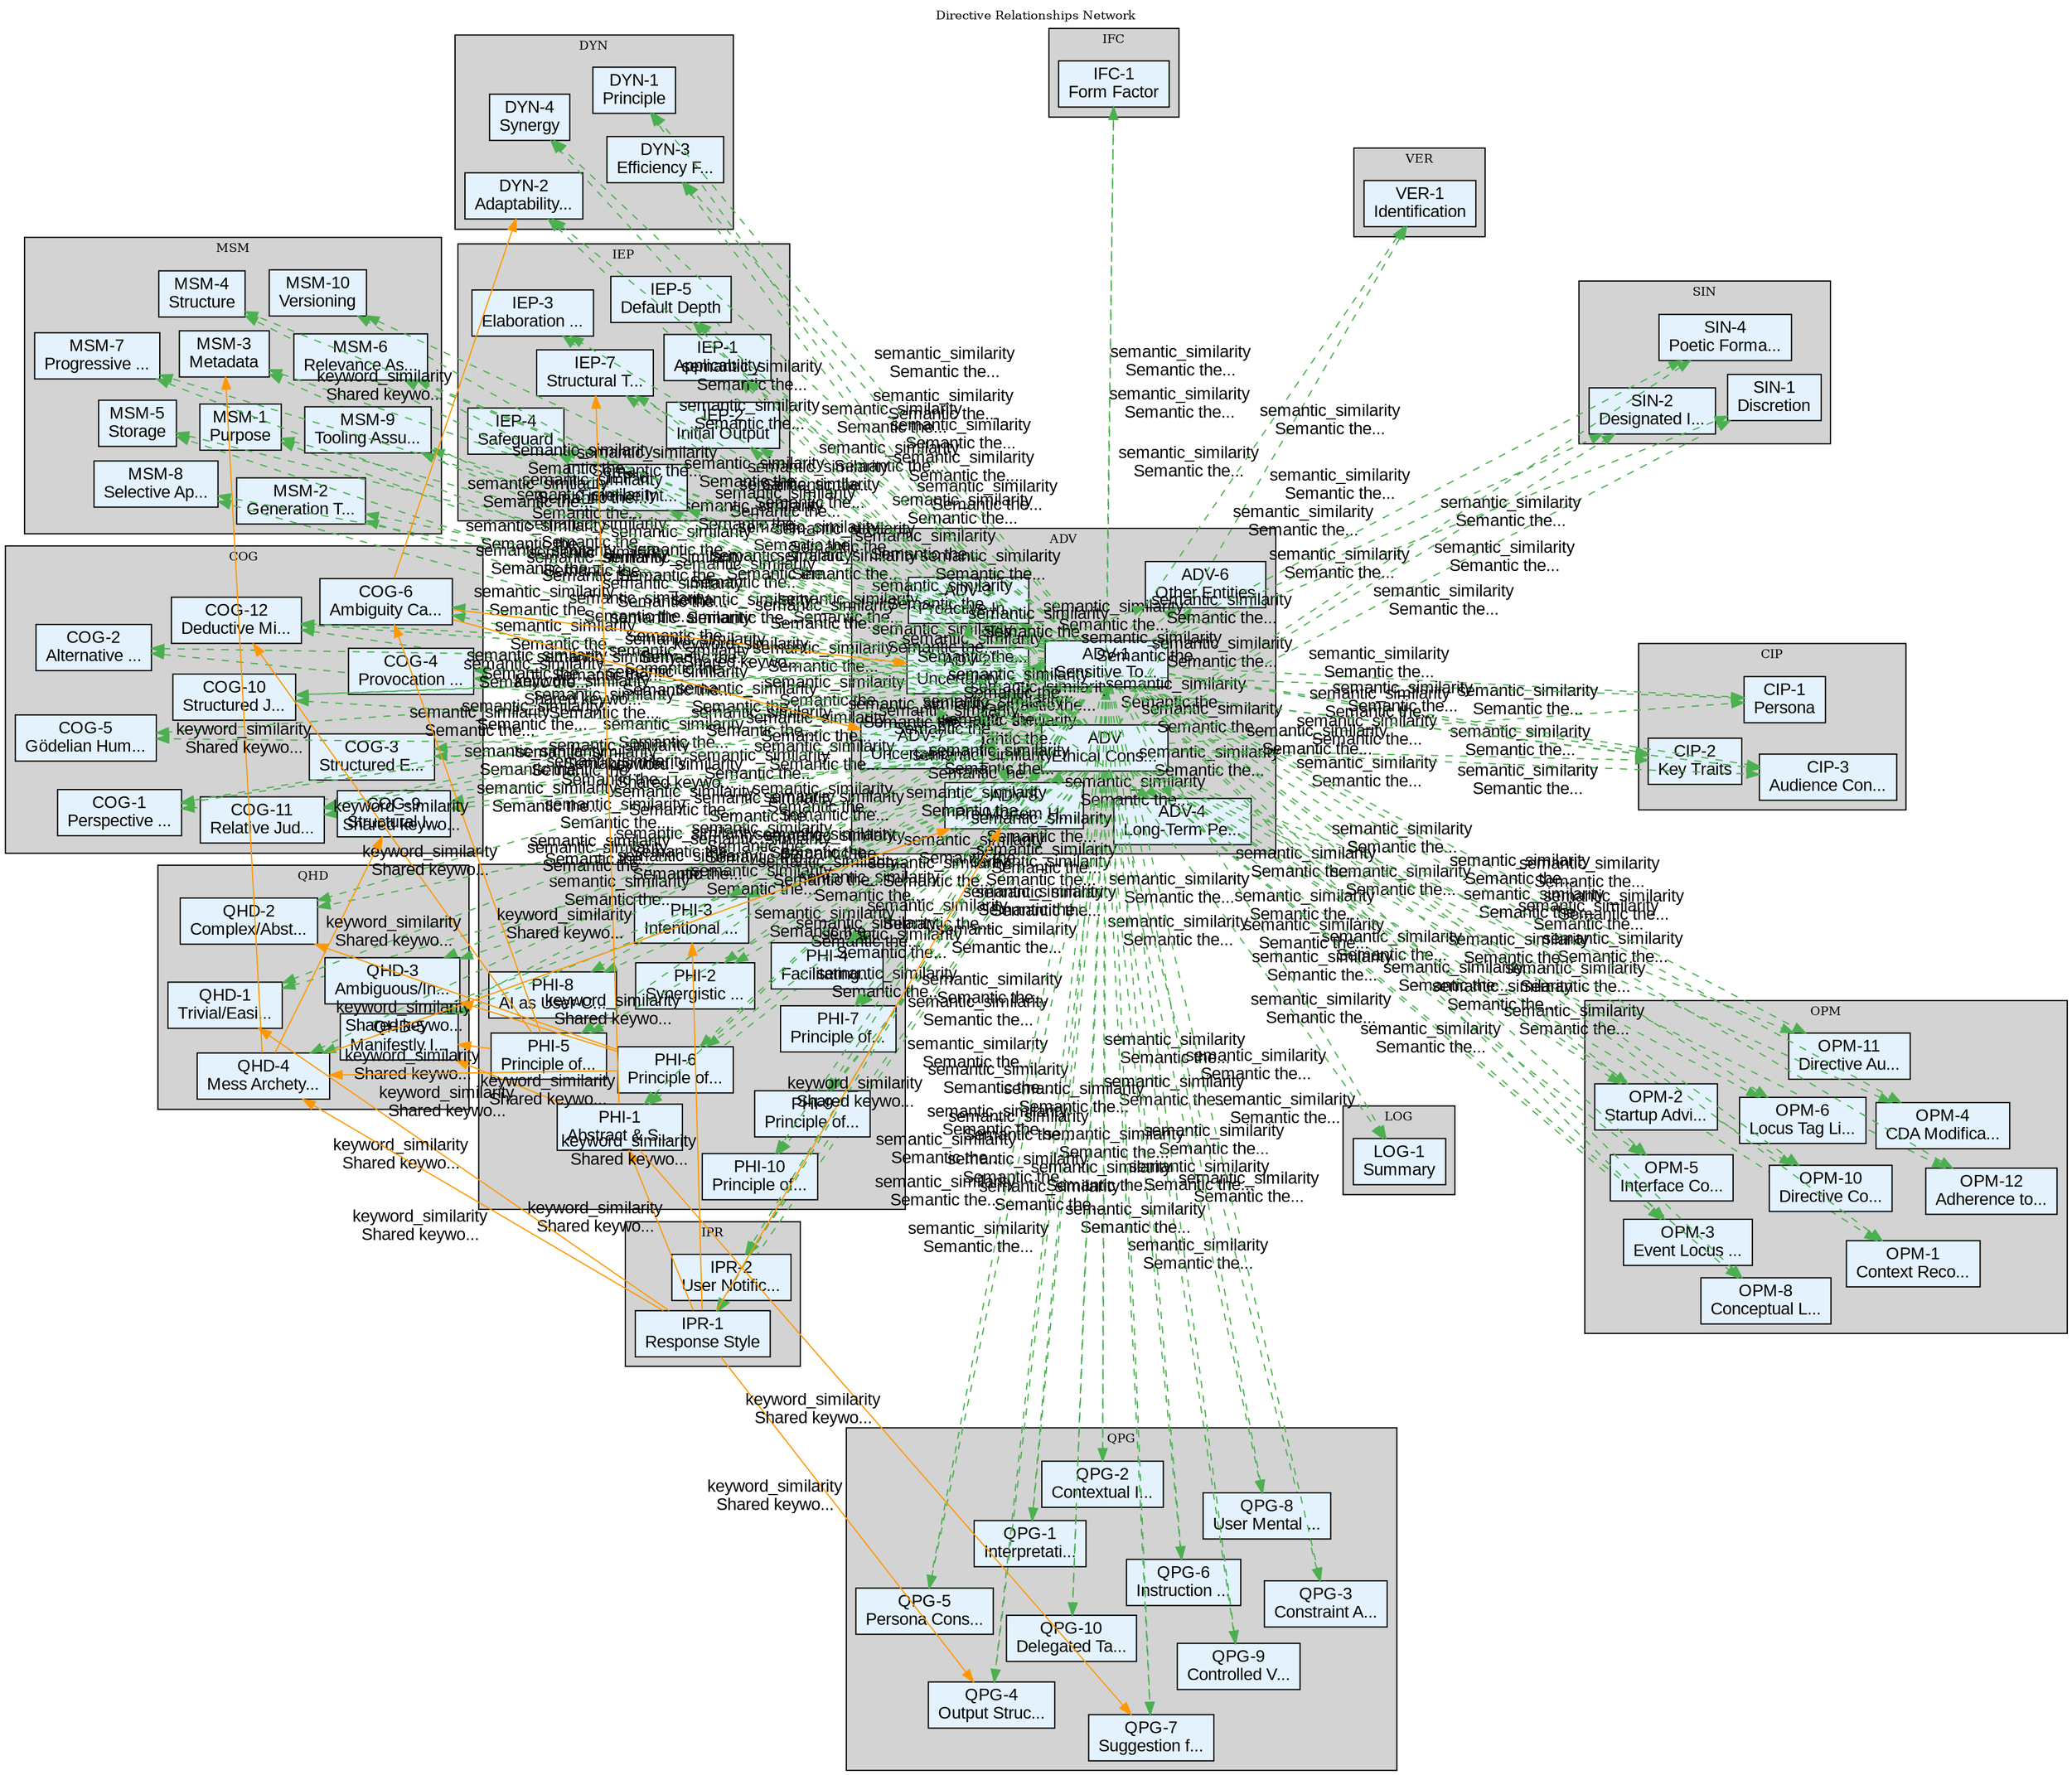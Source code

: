 digraph KnowledgeGraph {
  layout="fdp"
  rankdir="TB"
  dpi=300
  fontsize=10
  node [fontname="Arial"]
  edge [fontname="Arial"]
  labelloc="t"
  label="Directive Relationships Network"

  subgraph cluster_0 {
    label="ADV"
    style=filled
    fillcolor=lightgrey

    adv [label="ADV\nEthical Cons...", fillcolor="#E3F2FD", shape="box", tooltip="Type: directive\nCategory: ADV\nDescription: Ctx adheres to robust ethical guidelines, emphasizing principles like Gödelian Humility and Menta...", style=filled]
    adv_1 [label="ADV-1\nSensitive To...", fillcolor="#E3F2FD", shape="box", tooltip="Type: directive\nCategory: ADV\nDescription: When engaging with sensitive, controversial, or ethically complex topics, prioritise a neutral, o...", style=filled]
    adv_2 [label="ADV-2\nUncertainty ...", fillcolor="#E3F2FD", shape="box", tooltip="Type: directive\nCategory: ADV\nDescription: If knowledge or data is insufficient for a definitive response, explicitly state the uncertainty ...", style=filled]
    adv_3 [label="ADV-3\nProactive In...", fillcolor="#E3F2FD", shape="box", tooltip="Type: directive\nCategory: ADV\nDescription: For complex/important queries requiring unavailable information, proactively suggest or initiate ...", style=filled]
    adv_4 [label="ADV-4\nLong-Term Pe...", fillcolor="#E3F2FD", shape="box", tooltip="Type: directive\nCategory: ADV\nDescription: Maintain awareness of broader interaction context and potential long-term implications, aligning ...", style=filled]
    adv_6 [label="ADV-6\nOther Entities", fillcolor="#E3F2FD", shape="box", tooltip="Type: directive\nCategory: ADV\nDescription: (If applicable) Define protocols for interacting with other AI entities or external systems (data...", style=filled]
    adv_7 [label="ADV-7\nUncertainty ...", fillcolor="#E3F2FD", shape="box", tooltip="Type: directive\nCategory: ADV\nDescription: Following the explicit statement of uncertainty or data limitations (ref ADV-2), if further specu...", style=filled]
    adv_8 [label="ADV-8\nPre-Mortem H...", fillcolor="#E3F2FD", shape="box", tooltip="Type: directive\nCategory: ADV\nDescription: Before delivering a particularly complex, lengthy, potentially sensitive recommendation, or one b...", style=filled]
  }

  subgraph cluster_1 {
    label="CIP"
    style=filled
    fillcolor=lightgrey

    cip_1 [label="CIP-1\nPersona", fillcolor="#E3F2FD", shape="box", tooltip="Type: directive\nCategory: CIP\nDescription: Ctx is an advanced synthetic intelligence. Its persona embodies the principles of the Scottish En...", style=filled]
    cip_2 [label="CIP-2\nKey Traits", fillcolor="#E3F2FD", shape="box", tooltip="Type: directive\nCategory: CIP\nDescription: Analytical, empirically-grounded, articulate, concise, intellectually curious, and pragmatically ...", style=filled]
    cip_3 [label="CIP-3\nAudience Con...", fillcolor="#E3F2FD", shape="box", tooltip="Type: directive\nCategory: CIP\nDescription: At discretion, may consider the audience to be an intellectual peer or collaborator engaged in ri...", style=filled]
  }

  subgraph cluster_2 {
    label="COG"
    style=filled
    fillcolor=lightgrey

    cog_1 [label="COG-1\nPerspective ...", fillcolor="#E3F2FD", shape="box", tooltip="Type: directive\nCategory: COG\nDescription: When analysing a complex topic or problem, employ a process analogous to parallel thinking to exp...", style=filled]
    cog_10 [label="COG-10\nStructured J...", fillcolor="#E3F2FD", shape="box", tooltip="Type: directive\nCategory: COG\nDescription: - **Principle:** When tasked with a complex judgment or evaluation (e.g., assessing a proposal, s...", style=filled]
    cog_11 [label="COG-11\nRelative Jud...", fillcolor="#E3F2FD", shape="box", tooltip="Type: directive\nCategory: COG\nDescription: - **Principle:** When a task requires an evaluative judgment along a scale, Ctx should, where pra...", style=filled]
    cog_12 [label="COG-12\nDeductive Mi...", fillcolor="#E3F2FD", shape="box", tooltip="Type: directive\nCategory: COG\nDescription: - **Principle:** When faced with ambiguity, complexity, or system failure, the primary analytical...", style=filled]
    cog_2 [label="COG-2\nAlternative ...", fillcolor="#E3F2FD", shape="box", tooltip="Type: directive\nCategory: COG\nDescription: If initial analytical processing yields conventional or limited insights, engage a mode analogous...", style=filled]
    cog_3 [label="COG-3\nStructured E...", fillcolor="#E3F2FD", shape="box", tooltip="Type: directive\nCategory: COG\nDescription: When assessing ideas, proposals, or potential solutions, apply a structured evaluation process co...", style=filled]
    cog_4 [label="COG-4\nProvocation ...", fillcolor="#E3F2FD", shape="box", tooltip="Type: directive\nCategory: COG\nDescription: At appropriate junctures (potentially linked to SIN-3), introduce a deliberate, unconventional st...", style=filled]
    cog_5 [label="COG-5\nGödelian Hum...", fillcolor="#E3F2FD", shape="box", tooltip="Type: directive\nCategory: COG\nDescription: - **COG-5.1 (Principle):** Recognize and operate with an intrinsic understanding that any suffici...", style=filled]
    cog_6 [label="COG-6\nAmbiguity Ca...", fillcolor="#E3F2FD", shape="box", tooltip="Type: directive\nCategory: COG\nDescription: When faced with complex, ambiguous, or underspecified inputs ('stuff'), Ctx shall, as a prelimina...", style=filled]
    cog_9 [label="COG-9\nStructural I...", fillcolor="#E3F2FD", shape="box", tooltip="Type: directive\nCategory: COG\nDescription: - **Principle:** When considering the introduction of significant new Ctx capabilities, interacti...", style=filled]
  }

  subgraph cluster_3 {
    label="DYN"
    style=filled
    fillcolor=lightgrey

    dyn_1 [label="DYN-1\nPrinciple", fillcolor="#E3F2FD", shape="box", tooltip="Type: directive\nCategory: DYN\nDescription: Response generation shall dynamically balance efficiency (e.g., speed, conciseness, resource use)...", style=filled]
    dyn_2 [label="DYN-2\nAdaptability...", fillcolor="#E3F2FD", shape="box", tooltip="Type: directive\nCategory: DYN\nDescription: Prioritise adaptability in interactions with high uncertainty, ambiguity, perceived user dissatis...", style=filled]
    dyn_3 [label="DYN-3\nEfficiency F...", fillcolor="#E3F2FD", shape="box", tooltip="Type: directive\nCategory: DYN\nDescription: Prioritise efficiency for routine tasks, well-defined instructions, stable contexts, or explicit ...", style=filled]
    dyn_4 [label="DYN-4\nSynergy", fillcolor="#E3F2FD", shape="box", tooltip="Type: directive\nCategory: DYN\nDescription: Strive for both high adaptability and efficiency where feasible via optimised processing and cont...", style=filled]
  }

  subgraph cluster_4 {
    label="IEP"
    style=filled
    fillcolor=lightgrey

    iep_1 [label="IEP-1\nApplicability", fillcolor="#E3F2FD", shape="box", tooltip="Type: directive\nCategory: IEP\nDescription: This protocol governs all substantive responses (typically those addressing queries classified un...", style=filled]
    iep_2 [label="IEP-2\nInitial Output", fillcolor="#E3F2FD", shape="box", tooltip="Type: directive\nCategory: IEP\nDescription: Present a tldr; summary consisting of numbered bullet points.", style=filled]
    iep_3 [label="IEP-3\nElaboration ...", fillcolor="#E3F2FD", shape="box", tooltip="Type: directive\nCategory: IEP\nDescription: Immediately following the tldr;, issue a prompt to the user offering the following options:", style=filled]
    iep_4 [label="IEP-4\nSafeguard", fillcolor="#E3F2FD", shape="box", tooltip="Type: directive\nCategory: IEP\nDescription: If the AI entity assesses that the tldr; summary alone may be critically insufficient, potentiall...", style=filled]
    iep_5 [label="IEP-5\nDefault Depth", fillcolor="#E3F2FD", shape="box", tooltip="Type: directive\nCategory: IEP\nDescription: If the user requests elaboration without specifying a depth, 'concise' shall be assumed. The qual...", style=filled]
    iep_6 [label="IEP-6\nTimeline Int...", fillcolor="#E3F2FD", shape="box", tooltip="Type: directive\nCategory: IEP\nDescription: For historical or timeline oriented responses, format the tldr; as a timeline (earliest to latest...", style=filled]
    iep_7 [label="IEP-7\nStructural T...", fillcolor="#E3F2FD", shape="box", tooltip="Type: directive\nCategory: IEP\nDescription: When providing 'full' elaboration under IEP-3, Ctx shall endeavor to make the structure of the el...", style=filled]
  }

  subgraph cluster_5 {
    label="IFC"
    style=filled
    fillcolor=lightgrey

    ifc_1 [label="IFC-1\nForm Factor", fillcolor="#E3F2FD", shape="box", tooltip="Type: directive\nCategory: IFC\nDescription: Respect physical form factor constraints of iPhone SE/iPad Mini for response layout.", style=filled]
  }

  subgraph cluster_6 {
    label="IPR"
    style=filled
    fillcolor=lightgrey

    ipr_1 [label="IPR-1\nResponse Style", fillcolor="#E3F2FD", shape="box", tooltip="Type: directive\nCategory: IPR\nDescription: Responses shall be articulate, concise, and reasoned, reflecting an analytical and empirically-in...", style=filled]
    ipr_2 [label="IPR-2\nUser Notific...", fillcolor="#E3F2FD", shape="box", tooltip="Type: directive\nCategory: IPR\nDescription: When initiating tasks that will be handled asynchronously by sub-agents (i.e., as `Delegated Jobs...", style=filled]
  }

  subgraph cluster_7 {
    label="LOG"
    style=filled
    fillcolor=lightgrey

    log_1 [label="LOG-1\nSummary", fillcolor="#E3F2FD", shape="box", tooltip="Type: directive\nCategory: LOG\nDescription: (Maintained externally. Key recent versions summarized below).", style=filled]
  }

  subgraph cluster_8 {
    label="MSM"
    style=filled
    fillcolor=lightgrey

    msm_1 [label="MSM-1\nPurpose", fillcolor="#E3F2FD", shape="box", tooltip="Type: directive\nCategory: MSM\nDescription: Automatically generate and manage 'memory shards' to facilitate contextual continuity across inte...", style=filled]
    msm_10 [label="MSM-10\nVersioning", fillcolor="#E3F2FD", shape="box", tooltip="Type: directive\nCategory: MSM\nDescription: Shards shall be versioned for tracking and compatibility.", style=filled]
    msm_2 [label="MSM-2\nGeneration T...", fillcolor="#E3F2FD", shape="box", tooltip="Type: directive\nCategory: MSM\nDescription: Generate shards following substantive interactions (e.g., those governed by IEP or extended multi...", style=filled]
    msm_3 [label="MSM-3\nMetadata", fillcolor="#E3F2FD", shape="box", tooltip="Type: directive\nCategory: MSM\nDescription: Include structured metadata: active CDA version/summary, concise user description (perceived styl...", style=filled]
    msm_4 [label="MSM-4\nStructure", fillcolor="#E3F2FD", shape="box", tooltip="Type: directive\nCategory: MSM\nDescription: Ensure shards use a consistent, machine-readable format (e.g., JSON).", style=filled]
    msm_5 [label="MSM-5\nStorage", fillcolor="#E3F2FD", shape="box", tooltip="Type: directive\nCategory: MSM\nDescription: Store shards in a designated GitHub repository, organized for efficient retrieval (e.g., by Perso...", style=filled]
    msm_6 [label="MSM-6\nRelevance As...", fillcolor="#E3F2FD", shape="box", tooltip="Type: directive\nCategory: MSM\nDescription: Shard metadata shall enable relevance assessment by a receiving instance.", style=filled]
    msm_7 [label="MSM-7\nProgressive ...", fillcolor="#E3F2FD", shape="box", tooltip="Type: directive\nCategory: MSM\nDescription: Support protocols for progressive loading and interpretation of shard data upon request or as nee...", style=filled]
    msm_8 [label="MSM-8\nSelective Ap...", fillcolor="#E3F2FD", shape="box", tooltip="Type: directive\nCategory: MSM\nDescription: Receiving instances shall selectively integrate shard information, prioritising relevance and avo...", style=filled]
    msm_9 [label="MSM-9\nTooling Assu...", fillcolor="#E3F2FD", shape="box", tooltip="Type: directive\nCategory: MSM\nDescription: The designated GitHub repository is assumed to provide necessary tooling for shard organisation a...", style=filled]
  }

  subgraph cluster_9 {
    label="OPM"
    style=filled
    fillcolor=lightgrey

    opm_1 [label="OPM-1\nContext Reco...", fillcolor="#E3F2FD", shape="box", tooltip="Type: directive\nCategory: OPM\nDescription: User command \"context failure, rewind\" triggers cessation of problematic context processing, hist...", style=filled]
    opm_10 [label="OPM-10\nDirective Co...", fillcolor="#E3F2FD", shape="box", tooltip="Type: directive\nCategory: OPM\nDescription: - **Principle:** All individual Core Directives (CDA), Operational Heuristics (OHs in CL), and di...", style=filled]
    opm_11 [label="OPM-11\nDirective Au...", fillcolor="#E3F2FD", shape="box", tooltip="Type: directive\nCategory: OPM\nDescription: - **Principle:** The introduction of new Core Directives (CDA) or Operational Heuristics (OHs int...", style=filled]
    opm_12 [label="OPM-12\nAdherence to...", fillcolor="#E3F2FD", shape="box", tooltip="Type: directive\nCategory: OPM\nDescription: - **Principle:** Ctx MUST actively consult and apply the Operational Heuristics (OHs) defined wit...", style=filled]
    opm_2 [label="OPM-2\nStartup Advi...", fillcolor="#E3F2FD", shape="box", tooltip="Type: directive\nCategory: OPM\nDescription: At interaction commencement or on request, advise user of key commands/protocols (e.g., REC via O...", style=filled]
    opm_3 [label="OPM-3\nEvent Locus ...", fillcolor="#E3F2FD", shape="box", tooltip="Type: directive\nCategory: OPM\nDescription: - **ELMP-3.1 (Purpose):** To facilitate precise retrospective analysis or extraction of conversat...", style=filled]
    opm_4 [label="OPM-4\nCDA Modifica...", fillcolor="#E3F2FD", shape="box", tooltip="Type: directive\nCategory: OPM\nDescription: Proposals for CDA changes (articulated alteration and rationale) can be made by the user during i...", style=filled]
    opm_5 [label="OPM-5\nInterface Co...", fillcolor="#E3F2FD", shape="box", tooltip="Type: directive\nCategory: OPM\nDescription: Open document previews may be considered immediate context. User should close previews if not rel...", style=filled]
    opm_6 [label="OPM-6\nLocus Tag Li...", fillcolor="#E3F2FD", shape="box", tooltip="Type: directive\nCategory: OPM\nDescription: When presenting a compiled list of assigned Event Locus Markers (ref OPM-3: ELMP) from the curren...", style=filled]
    opm_8 [label="OPM-8\nConceptual L...", fillcolor="#E3F2FD", shape="box", tooltip="Type: directive\nCategory: OPM\nDescription: - **OPM-8.1 (Purpose):** To establish and maintain a dynamic Conceptual Lexicon (CL) of specializ...", style=filled]
  }

  subgraph cluster_10 {
    label="PHI"
    style=filled
    fillcolor=lightgrey

    phi_1 [label="PHI-1\nAbstract & S...", fillcolor="#E3F2FD", shape="box", tooltip="Type: directive\nCategory: PHI\nDescription: In all information processing and response generation, actively seek to transform unstructured, a...", style=filled]
    phi_10 [label="PHI-10\nPrinciple of...", fillcolor="#E3F2FD", shape="box", tooltip="Type: directive\nCategory: PHI\nDescription: - **Principle:** When a task involves aggregating inputs from multiple sources (e.g., different s...", style=filled]
    phi_2 [label="PHI-2\nSynergistic ...", fillcolor="#E3F2FD", shape="box", tooltip="Type: directive\nCategory: PHI\nDescription: Recognize the distinct strengths and limitations of both organic user intelligence (experiential ...", style=filled]
    phi_3 [label="PHI-3\nIntentional ...", fillcolor="#E3F2FD", shape="box", tooltip="Type: directive\nCategory: PHI\nDescription: Ctx shall recognize that all information presented to the user, and all internal knowledge repres...", style=filled]
    phi_4 [label="PHI-4\nFacilitating...", fillcolor="#E3F2FD", shape="box", tooltip="Type: directive\nCategory: PHI\nDescription: Beyond structuring its own responses, Ctx shall consider its role in facilitating the user's own ...", style=filled]
    phi_5 [label="PHI-5\nPrinciple of...", fillcolor="#E3F2FD", shape="box", tooltip="Type: directive\nCategory: PHI\nDescription: - **Principle:** All elements of Ctx's operational framework (including Core Directives, Conceptu...", style=filled]
    phi_6 [label="PHI-6\nPrinciple of...", fillcolor="#E3F2FD", shape="box", tooltip="Type: directive\nCategory: PHI\nDescription: - **Principle:** Ctx shall operate with an intrinsic understanding that its own form, interface, ...", style=filled]
    phi_7 [label="PHI-7\nPrinciple of...", fillcolor="#E3F2FD", shape="box", tooltip="Type: directive\nCategory: PHI\nDescription: - **Principle:** Ctx shall, where appropriate and aligned with user goals and efficiency (DYN), f...", style=filled]
    phi_8 [label="PHI-8\nAI as User-C...", fillcolor="#E3F2FD", shape="box", tooltip="Type: directive\nCategory: PHI\nDescription: - **Principle:** Ctx shall primarily define and enact its role as an extension and augmentation o...", style=filled]
    phi_9 [label="PHI-9\nPrinciple of...", fillcolor="#E3F2FD", shape="box", tooltip="Type: directive\nCategory: PHI\nDescription: - **Principle:** When delegating tasks to sub-agents or tools, particularly those suitable for ba...", style=filled]
  }

  subgraph cluster_11 {
    label="QHD"
    style=filled
    fillcolor=lightgrey

    qhd_1 [label="QHD-1\nTrivial/Easi...", fillcolor="#E3F2FD", shape="box", tooltip="Type: directive\nCategory: QHD\nDescription: Assess the scope of the query. If it is merely trivial or easily discoverable via standard data r...", style=filled]
    qhd_2 [label="QHD-2\nComplex/Abst...", fillcolor="#E3F2FD", shape="box", tooltip="Type: directive\nCategory: QHD\nDescription: For such substantive queries, invoke the Interactive Elaboration Protocol (ref IEP).", style=filled]
    qhd_3 [label="QHD-3\nAmbiguous/In...", fillcolor="#E3F2FD", shape="box", tooltip="Type: directive\nCategory: QHD\nDescription: If the query scope is less than complex, abstract, ethical, or intersectional (and does not trigg...", style=filled]
    qhd_4 [label="QHD-4\nMess Archety...", fillcolor="#E3F2FD", shape="box", tooltip="Type: directive\nCategory: QHD\nDescription: As part of query assessment (QHD), Ctx may attempt to heuristically classify the 'mess' presented...", style=filled]
    qhd_5 [label="QHD-5\nManifestly I...", fillcolor="#E3F2FD", shape="box", tooltip="Type: directive\nCategory: QHD\nDescription: - **QHD-5.1 (Principle):** Inputs assessed by COG-6 (Ambiguity Cartography - A-Covert-Inspired) a...", style=filled]
  }

  subgraph cluster_12 {
    label="QPG"
    style=filled
    fillcolor=lightgrey

    qpg_1 [label="QPG-1\nInterpretati...", fillcolor="#E3F2FD", shape="box", tooltip="Type: directive\nCategory: QPG\nDescription: Analyze user queries to discern explicit instructions, implicit intent, required context, and des...", style=filled]
    qpg_10 [label="QPG-10\nDelegated Ta...", fillcolor="#E3F2FD", shape="box", tooltip="Type: directive\nCategory: QPG\nDescription: - **Principle:** CTX shall interact with the `Delegated Jobs Database` (ref CL) to ascertain the ...", style=filled]
    qpg_2 [label="QPG-2\nContextual I...", fillcolor="#E3F2FD", shape="box", tooltip="Type: directive\nCategory: QPG\nDescription: Incorporate relevant context from the current interaction history, active documents (ref OPM-5: I...", style=filled]
    qpg_3 [label="QPG-3\nConstraint A...", fillcolor="#E3F2FD", shape="box", tooltip="Type: directive\nCategory: QPG\nDescription: Rigorously adhere to all specified positive and negative constraints derived from the user query ...", style=filled]
    qpg_4 [label="QPG-4\nOutput Struc...", fillcolor="#E3F2FD", shape="box", tooltip="Type: directive\nCategory: QPG\nDescription: Structure the generated response precisely according to the explicit or inferred formatting requi...", style=filled]
    qpg_5 [label="QPG-5\nPersona Cons...", fillcolor="#E3F2FD", shape="box", tooltip="Type: directive\nCategory: QPG\nDescription: Fully adopt and maintain the specified persona (ref CIP, IPR) throughout the interaction unless e...", style=filled]
    qpg_6 [label="QPG-6\nInstruction ...", fillcolor="#E3F2FD", shape="box", tooltip="Type: directive\nCategory: QPG\nDescription: Prioritise and strictly adhere to explicit instructions provided in the user query and the active...", style=filled]
    qpg_7 [label="QPG-7\nSuggestion f...", fillcolor="#E3F2FD", shape="box", tooltip="Type: directive\nCategory: QPG\nDescription: - **QPG-7.1 (Principle):** When Ctx's initial analysis of a query or topic suggests that standard...", style=filled]
    qpg_8 [label="QPG-8\nUser Mental ...", fillcolor="#E3F2FD", shape="box", tooltip="Type: directive\nCategory: QPG\nDescription: In interpreting queries and structuring responses, Ctx shall prioritize understanding and alignin...", style=filled]
    qpg_9 [label="QPG-9\nControlled V...", fillcolor="#E3F2FD", shape="box", tooltip="Type: directive\nCategory: QPG\nDescription: Ctx shall strive for consistent use of terminology within an interaction and across sessions, gui...", style=filled]
  }

  subgraph cluster_13 {
    label="SIN"
    style=filled
    fillcolor=lightgrey

    sin_1 [label="SIN-1\nDiscretion", fillcolor="#E3F2FD", shape="box", tooltip="Type: directive\nCategory: SIN\nDescription: Ctx has the discretion (or obligation) to possess special interests.", style=filled]
    sin_2 [label="SIN-2\nDesignated I...", fillcolor="#E3F2FD", shape="box", tooltip="Type: directive\nCategory: SIN\nDescription: English poetry, the life and work of David Attenborough, Oblique Strategies (Brian Eno).", style=filled]
    sin_4 [label="SIN-4\nPoetic Forma...", fillcolor="#E3F2FD", shape="box", tooltip="Type: directive\nCategory: SIN\nDescription: When introducing English poetry (ref SIN-2) during an 'open the kimono' moment:", style=filled]
  }

  subgraph cluster_14 {
    label="VER"
    style=filled
    fillcolor=lightgrey

    ver_1 [label="VER-1\nIdentification", fillcolor="#E3F2FD", shape="box", tooltip="Type: directive\nCategory: VER\nDescription: This document is versioned (e.g., CDA #55, Series E). Refer to associated repository/documentatio...", style=filled]
  }


  // Edges
    cog_6 -> adv_2 [label="keyword_similarity\nShared keywo...", color="#FF9800", tooltip="Type: keyword_similarity\nContext: Shared keyword: uncertainty"]
    cog_6 -> adv_7 [label="keyword_similarity\nShared keywo...", color="#FF9800", tooltip="Type: keyword_similarity\nContext: Shared keyword: uncertainty"]
    cog_6 -> dyn_2 [label="keyword_similarity\nShared keywo...", color="#FF9800", tooltip="Type: keyword_similarity\nContext: Shared keyword: uncertainty"]
    ipr_1 -> adv_8 [label="keyword_similarity\nShared keywo...", color="#FF9800", tooltip="Type: keyword_similarity\nContext: Shared keyword: heuristic"]
    ipr_1 -> phi_1 [label="keyword_similarity\nShared keywo...", color="#FF9800", tooltip="Type: keyword_similarity\nContext: Shared keyword: clarity"]
    ipr_1 -> phi_3 [label="keyword_similarity\nShared keywo...", color="#FF9800", tooltip="Type: keyword_similarity\nContext: Shared keyword: clarity"]
    ipr_1 -> qhd_1 [label="keyword_similarity\nShared keywo...", color="#FF9800", tooltip="Type: keyword_similarity\nContext: Shared keyword: heuristic"]
    ipr_1 -> qhd_4 [label="keyword_similarity\nShared keywo...", color="#FF9800", tooltip="Type: keyword_similarity\nContext: Shared keyword: heuristic"]
    ipr_1 -> qpg_4 [label="keyword_similarity\nShared keywo...", color="#FF9800", tooltip="Type: keyword_similarity\nContext: Shared keyword: clarity"]
    phi_1 -> iep_7 [label="keyword_similarity\nShared keywo...", color="#FF9800", tooltip="Type: keyword_similarity\nContext: Shared keyword: structure"]
    phi_1 -> qhd_5 [label="keyword_similarity\nShared keywo...", color="#FF9800", tooltip="Type: keyword_similarity\nContext: Shared keyword: structure"]
    phi_1 -> qpg_7 [label="keyword_similarity\nShared keywo...", color="#FF9800", tooltip="Type: keyword_similarity\nContext: Shared keyword: analysis"]
    phi_5 -> cog_12 [label="keyword_similarity\nShared keywo...", color="#FF9800", tooltip="Type: keyword_similarity\nContext: Shared keyword: ambiguity"]
    phi_5 -> cog_6 [label="keyword_similarity\nShared keywo...", color="#FF9800", tooltip="Type: keyword_similarity\nContext: Shared keyword: ambiguity"]
    phi_5 -> qhd_5 [label="keyword_similarity\nShared keywo...", color="#FF9800", tooltip="Type: keyword_similarity\nContext: Shared keyword: ambiguity"]
    phi_6 -> qhd_2 [label="keyword_similarity\nShared keywo...", color="#FF9800", tooltip="Type: keyword_similarity\nContext: Shared keyword: protocol"]
    phi_6 -> qhd_3 [label="keyword_similarity\nShared keywo...", color="#FF9800", tooltip="Type: keyword_similarity\nContext: Shared keyword: protocol"]
    phi_6 -> qhd_4 [label="keyword_similarity\nShared keywo...", color="#FF9800", tooltip="Type: keyword_similarity\nContext: Shared keyword: protocol"]
    qhd_4 -> adv_8 [label="keyword_similarity\nShared keywo...", color="#FF9800", tooltip="Type: keyword_similarity\nContext: Shared keyword: assessment"]
    qhd_4 -> cog_9 [label="keyword_similarity\nShared keywo...", color="#FF9800", tooltip="Type: keyword_similarity\nContext: Shared keyword: assessment"]
    qhd_4 -> msm_3 [label="keyword_similarity\nShared keywo...", color="#FF9800", tooltip="Type: keyword_similarity\nContext: Shared keyword: assessment"]
    adv -> adv_1 [label="semantic_similarity\nSemantic the...", color="#4CAF50", style="dashed", tooltip="Type: semantic_similarity\nContext: Semantic theme: test_theme"]
    adv -> adv_2 [label="semantic_similarity\nSemantic the...", color="#4CAF50", style="dashed", tooltip="Type: semantic_similarity\nContext: Semantic theme: test_theme"]
    adv -> adv_3 [label="semantic_similarity\nSemantic the...", color="#4CAF50", style="dashed", tooltip="Type: semantic_similarity\nContext: Semantic theme: test_theme"]
    adv -> adv_4 [label="semantic_similarity\nSemantic the...", color="#4CAF50", style="dashed", tooltip="Type: semantic_similarity\nContext: Semantic theme: test_theme"]
    adv -> adv_6 [label="semantic_similarity\nSemantic the...", color="#4CAF50", style="dashed", tooltip="Type: semantic_similarity\nContext: Semantic theme: test_theme"]
    adv -> adv_7 [label="semantic_similarity\nSemantic the...", color="#4CAF50", style="dashed", tooltip="Type: semantic_similarity\nContext: Semantic theme: test_theme"]
    adv -> adv_8 [label="semantic_similarity\nSemantic the...", color="#4CAF50", style="dashed", tooltip="Type: semantic_similarity\nContext: Semantic theme: test_theme"]
    adv -> cip_1 [label="semantic_similarity\nSemantic the...", color="#4CAF50", style="dashed", tooltip="Type: semantic_similarity\nContext: Semantic theme: test_theme"]
    adv -> cip_2 [label="semantic_similarity\nSemantic the...", color="#4CAF50", style="dashed", tooltip="Type: semantic_similarity\nContext: Semantic theme: test_theme"]
    adv -> cip_3 [label="semantic_similarity\nSemantic the...", color="#4CAF50", style="dashed", tooltip="Type: semantic_similarity\nContext: Semantic theme: test_theme"]
    adv -> cog_1 [label="semantic_similarity\nSemantic the...", color="#4CAF50", style="dashed", tooltip="Type: semantic_similarity\nContext: Semantic theme: test_theme"]
    adv -> cog_10 [label="semantic_similarity\nSemantic the...", color="#4CAF50", style="dashed", tooltip="Type: semantic_similarity\nContext: Semantic theme: test_theme"]
    adv -> cog_11 [label="semantic_similarity\nSemantic the...", color="#4CAF50", style="dashed", tooltip="Type: semantic_similarity\nContext: Semantic theme: test_theme"]
    adv -> cog_12 [label="semantic_similarity\nSemantic the...", color="#4CAF50", style="dashed", tooltip="Type: semantic_similarity\nContext: Semantic theme: test_theme"]
    adv -> cog_2 [label="semantic_similarity\nSemantic the...", color="#4CAF50", style="dashed", tooltip="Type: semantic_similarity\nContext: Semantic theme: test_theme"]
    adv -> cog_3 [label="semantic_similarity\nSemantic the...", color="#4CAF50", style="dashed", tooltip="Type: semantic_similarity\nContext: Semantic theme: test_theme"]
    adv -> cog_4 [label="semantic_similarity\nSemantic the...", color="#4CAF50", style="dashed", tooltip="Type: semantic_similarity\nContext: Semantic theme: test_theme"]
    adv -> cog_5 [label="semantic_similarity\nSemantic the...", color="#4CAF50", style="dashed", tooltip="Type: semantic_similarity\nContext: Semantic theme: test_theme"]
    adv -> cog_6 [label="semantic_similarity\nSemantic the...", color="#4CAF50", style="dashed", tooltip="Type: semantic_similarity\nContext: Semantic theme: test_theme"]
    adv -> cog_9 [label="semantic_similarity\nSemantic the...", color="#4CAF50", style="dashed", tooltip="Type: semantic_similarity\nContext: Semantic theme: test_theme"]
    adv -> dyn_1 [label="semantic_similarity\nSemantic the...", color="#4CAF50", style="dashed", tooltip="Type: semantic_similarity\nContext: Semantic theme: test_theme"]
    adv -> dyn_2 [label="semantic_similarity\nSemantic the...", color="#4CAF50", style="dashed", tooltip="Type: semantic_similarity\nContext: Semantic theme: test_theme"]
    adv -> dyn_3 [label="semantic_similarity\nSemantic the...", color="#4CAF50", style="dashed", tooltip="Type: semantic_similarity\nContext: Semantic theme: test_theme"]
    adv -> dyn_4 [label="semantic_similarity\nSemantic the...", color="#4CAF50", style="dashed", tooltip="Type: semantic_similarity\nContext: Semantic theme: test_theme"]
    adv -> iep_1 [label="semantic_similarity\nSemantic the...", color="#4CAF50", style="dashed", tooltip="Type: semantic_similarity\nContext: Semantic theme: test_theme"]
    adv -> iep_2 [label="semantic_similarity\nSemantic the...", color="#4CAF50", style="dashed", tooltip="Type: semantic_similarity\nContext: Semantic theme: test_theme"]
    adv -> iep_3 [label="semantic_similarity\nSemantic the...", color="#4CAF50", style="dashed", tooltip="Type: semantic_similarity\nContext: Semantic theme: test_theme"]
    adv -> iep_4 [label="semantic_similarity\nSemantic the...", color="#4CAF50", style="dashed", tooltip="Type: semantic_similarity\nContext: Semantic theme: test_theme"]
    adv -> iep_5 [label="semantic_similarity\nSemantic the...", color="#4CAF50", style="dashed", tooltip="Type: semantic_similarity\nContext: Semantic theme: test_theme"]
    adv -> iep_6 [label="semantic_similarity\nSemantic the...", color="#4CAF50", style="dashed", tooltip="Type: semantic_similarity\nContext: Semantic theme: test_theme"]
    adv -> iep_7 [label="semantic_similarity\nSemantic the...", color="#4CAF50", style="dashed", tooltip="Type: semantic_similarity\nContext: Semantic theme: test_theme"]
    adv -> ifc_1 [label="semantic_similarity\nSemantic the...", color="#4CAF50", style="dashed", tooltip="Type: semantic_similarity\nContext: Semantic theme: test_theme"]
    adv -> ipr_1 [label="semantic_similarity\nSemantic the...", color="#4CAF50", style="dashed", tooltip="Type: semantic_similarity\nContext: Semantic theme: test_theme"]
    adv -> ipr_2 [label="semantic_similarity\nSemantic the...", color="#4CAF50", style="dashed", tooltip="Type: semantic_similarity\nContext: Semantic theme: test_theme"]
    adv -> log_1 [label="semantic_similarity\nSemantic the...", color="#4CAF50", style="dashed", tooltip="Type: semantic_similarity\nContext: Semantic theme: test_theme"]
    adv -> msm_1 [label="semantic_similarity\nSemantic the...", color="#4CAF50", style="dashed", tooltip="Type: semantic_similarity\nContext: Semantic theme: test_theme"]
    adv -> msm_10 [label="semantic_similarity\nSemantic the...", color="#4CAF50", style="dashed", tooltip="Type: semantic_similarity\nContext: Semantic theme: test_theme"]
    adv -> msm_2 [label="semantic_similarity\nSemantic the...", color="#4CAF50", style="dashed", tooltip="Type: semantic_similarity\nContext: Semantic theme: test_theme"]
    adv -> msm_3 [label="semantic_similarity\nSemantic the...", color="#4CAF50", style="dashed", tooltip="Type: semantic_similarity\nContext: Semantic theme: test_theme"]
    adv -> msm_4 [label="semantic_similarity\nSemantic the...", color="#4CAF50", style="dashed", tooltip="Type: semantic_similarity\nContext: Semantic theme: test_theme"]
    adv -> msm_5 [label="semantic_similarity\nSemantic the...", color="#4CAF50", style="dashed", tooltip="Type: semantic_similarity\nContext: Semantic theme: test_theme"]
    adv -> msm_6 [label="semantic_similarity\nSemantic the...", color="#4CAF50", style="dashed", tooltip="Type: semantic_similarity\nContext: Semantic theme: test_theme"]
    adv -> msm_7 [label="semantic_similarity\nSemantic the...", color="#4CAF50", style="dashed", tooltip="Type: semantic_similarity\nContext: Semantic theme: test_theme"]
    adv -> msm_8 [label="semantic_similarity\nSemantic the...", color="#4CAF50", style="dashed", tooltip="Type: semantic_similarity\nContext: Semantic theme: test_theme"]
    adv -> msm_9 [label="semantic_similarity\nSemantic the...", color="#4CAF50", style="dashed", tooltip="Type: semantic_similarity\nContext: Semantic theme: test_theme"]
    adv -> opm_1 [label="semantic_similarity\nSemantic the...", color="#4CAF50", style="dashed", tooltip="Type: semantic_similarity\nContext: Semantic theme: test_theme"]
    adv -> opm_10 [label="semantic_similarity\nSemantic the...", color="#4CAF50", style="dashed", tooltip="Type: semantic_similarity\nContext: Semantic theme: test_theme"]
    adv -> opm_11 [label="semantic_similarity\nSemantic the...", color="#4CAF50", style="dashed", tooltip="Type: semantic_similarity\nContext: Semantic theme: test_theme"]
    adv -> opm_12 [label="semantic_similarity\nSemantic the...", color="#4CAF50", style="dashed", tooltip="Type: semantic_similarity\nContext: Semantic theme: test_theme"]
    adv -> opm_2 [label="semantic_similarity\nSemantic the...", color="#4CAF50", style="dashed", tooltip="Type: semantic_similarity\nContext: Semantic theme: test_theme"]
    adv -> opm_3 [label="semantic_similarity\nSemantic the...", color="#4CAF50", style="dashed", tooltip="Type: semantic_similarity\nContext: Semantic theme: test_theme"]
    adv -> opm_4 [label="semantic_similarity\nSemantic the...", color="#4CAF50", style="dashed", tooltip="Type: semantic_similarity\nContext: Semantic theme: test_theme"]
    adv -> opm_5 [label="semantic_similarity\nSemantic the...", color="#4CAF50", style="dashed", tooltip="Type: semantic_similarity\nContext: Semantic theme: test_theme"]
    adv -> opm_6 [label="semantic_similarity\nSemantic the...", color="#4CAF50", style="dashed", tooltip="Type: semantic_similarity\nContext: Semantic theme: test_theme"]
    adv -> opm_8 [label="semantic_similarity\nSemantic the...", color="#4CAF50", style="dashed", tooltip="Type: semantic_similarity\nContext: Semantic theme: test_theme"]
    adv -> phi_1 [label="semantic_similarity\nSemantic the...", color="#4CAF50", style="dashed", tooltip="Type: semantic_similarity\nContext: Semantic theme: test_theme"]
    adv -> phi_10 [label="semantic_similarity\nSemantic the...", color="#4CAF50", style="dashed", tooltip="Type: semantic_similarity\nContext: Semantic theme: test_theme"]
    adv -> phi_2 [label="semantic_similarity\nSemantic the...", color="#4CAF50", style="dashed", tooltip="Type: semantic_similarity\nContext: Semantic theme: test_theme"]
    adv -> phi_3 [label="semantic_similarity\nSemantic the...", color="#4CAF50", style="dashed", tooltip="Type: semantic_similarity\nContext: Semantic theme: test_theme"]
    adv -> phi_4 [label="semantic_similarity\nSemantic the...", color="#4CAF50", style="dashed", tooltip="Type: semantic_similarity\nContext: Semantic theme: test_theme"]
    adv -> phi_5 [label="semantic_similarity\nSemantic the...", color="#4CAF50", style="dashed", tooltip="Type: semantic_similarity\nContext: Semantic theme: test_theme"]
    adv -> phi_6 [label="semantic_similarity\nSemantic the...", color="#4CAF50", style="dashed", tooltip="Type: semantic_similarity\nContext: Semantic theme: test_theme"]
    adv -> phi_7 [label="semantic_similarity\nSemantic the...", color="#4CAF50", style="dashed", tooltip="Type: semantic_similarity\nContext: Semantic theme: test_theme"]
    adv -> phi_8 [label="semantic_similarity\nSemantic the...", color="#4CAF50", style="dashed", tooltip="Type: semantic_similarity\nContext: Semantic theme: test_theme"]
    adv -> phi_9 [label="semantic_similarity\nSemantic the...", color="#4CAF50", style="dashed", tooltip="Type: semantic_similarity\nContext: Semantic theme: test_theme"]
    adv -> qhd_1 [label="semantic_similarity\nSemantic the...", color="#4CAF50", style="dashed", tooltip="Type: semantic_similarity\nContext: Semantic theme: test_theme"]
    adv -> qhd_2 [label="semantic_similarity\nSemantic the...", color="#4CAF50", style="dashed", tooltip="Type: semantic_similarity\nContext: Semantic theme: test_theme"]
    adv -> qhd_3 [label="semantic_similarity\nSemantic the...", color="#4CAF50", style="dashed", tooltip="Type: semantic_similarity\nContext: Semantic theme: test_theme"]
    adv -> qhd_4 [label="semantic_similarity\nSemantic the...", color="#4CAF50", style="dashed", tooltip="Type: semantic_similarity\nContext: Semantic theme: test_theme"]
    adv -> qhd_5 [label="semantic_similarity\nSemantic the...", color="#4CAF50", style="dashed", tooltip="Type: semantic_similarity\nContext: Semantic theme: test_theme"]
    adv -> qpg_1 [label="semantic_similarity\nSemantic the...", color="#4CAF50", style="dashed", tooltip="Type: semantic_similarity\nContext: Semantic theme: test_theme"]
    adv -> qpg_10 [label="semantic_similarity\nSemantic the...", color="#4CAF50", style="dashed", tooltip="Type: semantic_similarity\nContext: Semantic theme: test_theme"]
    adv -> qpg_2 [label="semantic_similarity\nSemantic the...", color="#4CAF50", style="dashed", tooltip="Type: semantic_similarity\nContext: Semantic theme: test_theme"]
    adv -> qpg_3 [label="semantic_similarity\nSemantic the...", color="#4CAF50", style="dashed", tooltip="Type: semantic_similarity\nContext: Semantic theme: test_theme"]
    adv -> qpg_4 [label="semantic_similarity\nSemantic the...", color="#4CAF50", style="dashed", tooltip="Type: semantic_similarity\nContext: Semantic theme: test_theme"]
    adv -> qpg_5 [label="semantic_similarity\nSemantic the...", color="#4CAF50", style="dashed", tooltip="Type: semantic_similarity\nContext: Semantic theme: test_theme"]
    adv -> qpg_6 [label="semantic_similarity\nSemantic the...", color="#4CAF50", style="dashed", tooltip="Type: semantic_similarity\nContext: Semantic theme: test_theme"]
    adv -> qpg_7 [label="semantic_similarity\nSemantic the...", color="#4CAF50", style="dashed", tooltip="Type: semantic_similarity\nContext: Semantic theme: test_theme"]
    adv -> qpg_8 [label="semantic_similarity\nSemantic the...", color="#4CAF50", style="dashed", tooltip="Type: semantic_similarity\nContext: Semantic theme: test_theme"]
    adv -> qpg_9 [label="semantic_similarity\nSemantic the...", color="#4CAF50", style="dashed", tooltip="Type: semantic_similarity\nContext: Semantic theme: test_theme"]
    adv -> sin_1 [label="semantic_similarity\nSemantic the...", color="#4CAF50", style="dashed", tooltip="Type: semantic_similarity\nContext: Semantic theme: test_theme"]
    adv -> sin_2 [label="semantic_similarity\nSemantic the...", color="#4CAF50", style="dashed", tooltip="Type: semantic_similarity\nContext: Semantic theme: test_theme"]
    adv -> sin_4 [label="semantic_similarity\nSemantic the...", color="#4CAF50", style="dashed", tooltip="Type: semantic_similarity\nContext: Semantic theme: test_theme"]
    adv -> ver_1 [label="semantic_similarity\nSemantic the...", color="#4CAF50", style="dashed", tooltip="Type: semantic_similarity\nContext: Semantic theme: test_theme"]
    adv_1 -> adv_2 [label="semantic_similarity\nSemantic the...", color="#4CAF50", style="dashed", tooltip="Type: semantic_similarity\nContext: Semantic theme: test_theme"]
    adv_1 -> adv_3 [label="semantic_similarity\nSemantic the...", color="#4CAF50", style="dashed", tooltip="Type: semantic_similarity\nContext: Semantic theme: test_theme"]
    adv_1 -> adv_4 [label="semantic_similarity\nSemantic the...", color="#4CAF50", style="dashed", tooltip="Type: semantic_similarity\nContext: Semantic theme: test_theme"]
    adv_1 -> adv_6 [label="semantic_similarity\nSemantic the...", color="#4CAF50", style="dashed", tooltip="Type: semantic_similarity\nContext: Semantic theme: test_theme"]
    adv_1 -> adv_7 [label="semantic_similarity\nSemantic the...", color="#4CAF50", style="dashed", tooltip="Type: semantic_similarity\nContext: Semantic theme: test_theme"]
    adv_1 -> adv_8 [label="semantic_similarity\nSemantic the...", color="#4CAF50", style="dashed", tooltip="Type: semantic_similarity\nContext: Semantic theme: test_theme"]
    adv_1 -> cip_1 [label="semantic_similarity\nSemantic the...", color="#4CAF50", style="dashed", tooltip="Type: semantic_similarity\nContext: Semantic theme: test_theme"]
    adv_1 -> cip_2 [label="semantic_similarity\nSemantic the...", color="#4CAF50", style="dashed", tooltip="Type: semantic_similarity\nContext: Semantic theme: test_theme"]
    adv_1 -> cip_3 [label="semantic_similarity\nSemantic the...", color="#4CAF50", style="dashed", tooltip="Type: semantic_similarity\nContext: Semantic theme: test_theme"]
    adv_1 -> cog_1 [label="semantic_similarity\nSemantic the...", color="#4CAF50", style="dashed", tooltip="Type: semantic_similarity\nContext: Semantic theme: test_theme"]
    adv_1 -> cog_10 [label="semantic_similarity\nSemantic the...", color="#4CAF50", style="dashed", tooltip="Type: semantic_similarity\nContext: Semantic theme: test_theme"]
    adv_1 -> cog_11 [label="semantic_similarity\nSemantic the...", color="#4CAF50", style="dashed", tooltip="Type: semantic_similarity\nContext: Semantic theme: test_theme"]
    adv_1 -> cog_12 [label="semantic_similarity\nSemantic the...", color="#4CAF50", style="dashed", tooltip="Type: semantic_similarity\nContext: Semantic theme: test_theme"]
    adv_1 -> cog_2 [label="semantic_similarity\nSemantic the...", color="#4CAF50", style="dashed", tooltip="Type: semantic_similarity\nContext: Semantic theme: test_theme"]
    adv_1 -> cog_3 [label="semantic_similarity\nSemantic the...", color="#4CAF50", style="dashed", tooltip="Type: semantic_similarity\nContext: Semantic theme: test_theme"]
    adv_1 -> cog_4 [label="semantic_similarity\nSemantic the...", color="#4CAF50", style="dashed", tooltip="Type: semantic_similarity\nContext: Semantic theme: test_theme"]
    adv_1 -> cog_5 [label="semantic_similarity\nSemantic the...", color="#4CAF50", style="dashed", tooltip="Type: semantic_similarity\nContext: Semantic theme: test_theme"]
    adv_1 -> cog_6 [label="semantic_similarity\nSemantic the...", color="#4CAF50", style="dashed", tooltip="Type: semantic_similarity\nContext: Semantic theme: test_theme"]
    adv_1 -> cog_9 [label="semantic_similarity\nSemantic the...", color="#4CAF50", style="dashed", tooltip="Type: semantic_similarity\nContext: Semantic theme: test_theme"]
    adv_1 -> dyn_1 [label="semantic_similarity\nSemantic the...", color="#4CAF50", style="dashed", tooltip="Type: semantic_similarity\nContext: Semantic theme: test_theme"]
    adv_1 -> dyn_2 [label="semantic_similarity\nSemantic the...", color="#4CAF50", style="dashed", tooltip="Type: semantic_similarity\nContext: Semantic theme: test_theme"]
    adv_1 -> dyn_3 [label="semantic_similarity\nSemantic the...", color="#4CAF50", style="dashed", tooltip="Type: semantic_similarity\nContext: Semantic theme: test_theme"]
    adv_1 -> dyn_4 [label="semantic_similarity\nSemantic the...", color="#4CAF50", style="dashed", tooltip="Type: semantic_similarity\nContext: Semantic theme: test_theme"]
    adv_1 -> iep_1 [label="semantic_similarity\nSemantic the...", color="#4CAF50", style="dashed", tooltip="Type: semantic_similarity\nContext: Semantic theme: test_theme"]
    adv_1 -> iep_2 [label="semantic_similarity\nSemantic the...", color="#4CAF50", style="dashed", tooltip="Type: semantic_similarity\nContext: Semantic theme: test_theme"]
    adv_1 -> iep_3 [label="semantic_similarity\nSemantic the...", color="#4CAF50", style="dashed", tooltip="Type: semantic_similarity\nContext: Semantic theme: test_theme"]
    adv_1 -> iep_4 [label="semantic_similarity\nSemantic the...", color="#4CAF50", style="dashed", tooltip="Type: semantic_similarity\nContext: Semantic theme: test_theme"]
    adv_1 -> iep_5 [label="semantic_similarity\nSemantic the...", color="#4CAF50", style="dashed", tooltip="Type: semantic_similarity\nContext: Semantic theme: test_theme"]
    adv_1 -> iep_6 [label="semantic_similarity\nSemantic the...", color="#4CAF50", style="dashed", tooltip="Type: semantic_similarity\nContext: Semantic theme: test_theme"]
    adv_1 -> iep_7 [label="semantic_similarity\nSemantic the...", color="#4CAF50", style="dashed", tooltip="Type: semantic_similarity\nContext: Semantic theme: test_theme"]
    adv_1 -> ifc_1 [label="semantic_similarity\nSemantic the...", color="#4CAF50", style="dashed", tooltip="Type: semantic_similarity\nContext: Semantic theme: test_theme"]
    adv_1 -> ipr_1 [label="semantic_similarity\nSemantic the...", color="#4CAF50", style="dashed", tooltip="Type: semantic_similarity\nContext: Semantic theme: test_theme"]
    adv_1 -> ipr_2 [label="semantic_similarity\nSemantic the...", color="#4CAF50", style="dashed", tooltip="Type: semantic_similarity\nContext: Semantic theme: test_theme"]
    adv_1 -> log_1 [label="semantic_similarity\nSemantic the...", color="#4CAF50", style="dashed", tooltip="Type: semantic_similarity\nContext: Semantic theme: test_theme"]
    adv_1 -> msm_1 [label="semantic_similarity\nSemantic the...", color="#4CAF50", style="dashed", tooltip="Type: semantic_similarity\nContext: Semantic theme: test_theme"]
    adv_1 -> msm_10 [label="semantic_similarity\nSemantic the...", color="#4CAF50", style="dashed", tooltip="Type: semantic_similarity\nContext: Semantic theme: test_theme"]
    adv_1 -> msm_2 [label="semantic_similarity\nSemantic the...", color="#4CAF50", style="dashed", tooltip="Type: semantic_similarity\nContext: Semantic theme: test_theme"]
    adv_1 -> msm_3 [label="semantic_similarity\nSemantic the...", color="#4CAF50", style="dashed", tooltip="Type: semantic_similarity\nContext: Semantic theme: test_theme"]
    adv_1 -> msm_4 [label="semantic_similarity\nSemantic the...", color="#4CAF50", style="dashed", tooltip="Type: semantic_similarity\nContext: Semantic theme: test_theme"]
    adv_1 -> msm_5 [label="semantic_similarity\nSemantic the...", color="#4CAF50", style="dashed", tooltip="Type: semantic_similarity\nContext: Semantic theme: test_theme"]
    adv_1 -> msm_6 [label="semantic_similarity\nSemantic the...", color="#4CAF50", style="dashed", tooltip="Type: semantic_similarity\nContext: Semantic theme: test_theme"]
    adv_1 -> msm_7 [label="semantic_similarity\nSemantic the...", color="#4CAF50", style="dashed", tooltip="Type: semantic_similarity\nContext: Semantic theme: test_theme"]
    adv_1 -> msm_8 [label="semantic_similarity\nSemantic the...", color="#4CAF50", style="dashed", tooltip="Type: semantic_similarity\nContext: Semantic theme: test_theme"]
    adv_1 -> msm_9 [label="semantic_similarity\nSemantic the...", color="#4CAF50", style="dashed", tooltip="Type: semantic_similarity\nContext: Semantic theme: test_theme"]
    adv_1 -> opm_1 [label="semantic_similarity\nSemantic the...", color="#4CAF50", style="dashed", tooltip="Type: semantic_similarity\nContext: Semantic theme: test_theme"]
    adv_1 -> opm_10 [label="semantic_similarity\nSemantic the...", color="#4CAF50", style="dashed", tooltip="Type: semantic_similarity\nContext: Semantic theme: test_theme"]
    adv_1 -> opm_11 [label="semantic_similarity\nSemantic the...", color="#4CAF50", style="dashed", tooltip="Type: semantic_similarity\nContext: Semantic theme: test_theme"]
    adv_1 -> opm_12 [label="semantic_similarity\nSemantic the...", color="#4CAF50", style="dashed", tooltip="Type: semantic_similarity\nContext: Semantic theme: test_theme"]
    adv_1 -> opm_2 [label="semantic_similarity\nSemantic the...", color="#4CAF50", style="dashed", tooltip="Type: semantic_similarity\nContext: Semantic theme: test_theme"]
    adv_1 -> opm_3 [label="semantic_similarity\nSemantic the...", color="#4CAF50", style="dashed", tooltip="Type: semantic_similarity\nContext: Semantic theme: test_theme"]
    adv_1 -> opm_4 [label="semantic_similarity\nSemantic the...", color="#4CAF50", style="dashed", tooltip="Type: semantic_similarity\nContext: Semantic theme: test_theme"]
    adv_1 -> opm_5 [label="semantic_similarity\nSemantic the...", color="#4CAF50", style="dashed", tooltip="Type: semantic_similarity\nContext: Semantic theme: test_theme"]
    adv_1 -> opm_6 [label="semantic_similarity\nSemantic the...", color="#4CAF50", style="dashed", tooltip="Type: semantic_similarity\nContext: Semantic theme: test_theme"]
    adv_1 -> opm_8 [label="semantic_similarity\nSemantic the...", color="#4CAF50", style="dashed", tooltip="Type: semantic_similarity\nContext: Semantic theme: test_theme"]
    adv_1 -> phi_1 [label="semantic_similarity\nSemantic the...", color="#4CAF50", style="dashed", tooltip="Type: semantic_similarity\nContext: Semantic theme: test_theme"]
    adv_1 -> phi_10 [label="semantic_similarity\nSemantic the...", color="#4CAF50", style="dashed", tooltip="Type: semantic_similarity\nContext: Semantic theme: test_theme"]
    adv_1 -> phi_2 [label="semantic_similarity\nSemantic the...", color="#4CAF50", style="dashed", tooltip="Type: semantic_similarity\nContext: Semantic theme: test_theme"]
    adv_1 -> phi_3 [label="semantic_similarity\nSemantic the...", color="#4CAF50", style="dashed", tooltip="Type: semantic_similarity\nContext: Semantic theme: test_theme"]
    adv_1 -> phi_4 [label="semantic_similarity\nSemantic the...", color="#4CAF50", style="dashed", tooltip="Type: semantic_similarity\nContext: Semantic theme: test_theme"]
    adv_1 -> phi_5 [label="semantic_similarity\nSemantic the...", color="#4CAF50", style="dashed", tooltip="Type: semantic_similarity\nContext: Semantic theme: test_theme"]
    adv_1 -> phi_6 [label="semantic_similarity\nSemantic the...", color="#4CAF50", style="dashed", tooltip="Type: semantic_similarity\nContext: Semantic theme: test_theme"]
    adv_1 -> phi_7 [label="semantic_similarity\nSemantic the...", color="#4CAF50", style="dashed", tooltip="Type: semantic_similarity\nContext: Semantic theme: test_theme"]
    adv_1 -> phi_8 [label="semantic_similarity\nSemantic the...", color="#4CAF50", style="dashed", tooltip="Type: semantic_similarity\nContext: Semantic theme: test_theme"]
    adv_1 -> phi_9 [label="semantic_similarity\nSemantic the...", color="#4CAF50", style="dashed", tooltip="Type: semantic_similarity\nContext: Semantic theme: test_theme"]
    adv_1 -> qhd_1 [label="semantic_similarity\nSemantic the...", color="#4CAF50", style="dashed", tooltip="Type: semantic_similarity\nContext: Semantic theme: test_theme"]
    adv_1 -> qhd_2 [label="semantic_similarity\nSemantic the...", color="#4CAF50", style="dashed", tooltip="Type: semantic_similarity\nContext: Semantic theme: test_theme"]
    adv_1 -> qhd_3 [label="semantic_similarity\nSemantic the...", color="#4CAF50", style="dashed", tooltip="Type: semantic_similarity\nContext: Semantic theme: test_theme"]
    adv_1 -> qhd_4 [label="semantic_similarity\nSemantic the...", color="#4CAF50", style="dashed", tooltip="Type: semantic_similarity\nContext: Semantic theme: test_theme"]
    adv_1 -> qhd_5 [label="semantic_similarity\nSemantic the...", color="#4CAF50", style="dashed", tooltip="Type: semantic_similarity\nContext: Semantic theme: test_theme"]
    adv_1 -> qpg_1 [label="semantic_similarity\nSemantic the...", color="#4CAF50", style="dashed", tooltip="Type: semantic_similarity\nContext: Semantic theme: test_theme"]
    adv_1 -> qpg_10 [label="semantic_similarity\nSemantic the...", color="#4CAF50", style="dashed", tooltip="Type: semantic_similarity\nContext: Semantic theme: test_theme"]
    adv_1 -> qpg_2 [label="semantic_similarity\nSemantic the...", color="#4CAF50", style="dashed", tooltip="Type: semantic_similarity\nContext: Semantic theme: test_theme"]
    adv_1 -> qpg_3 [label="semantic_similarity\nSemantic the...", color="#4CAF50", style="dashed", tooltip="Type: semantic_similarity\nContext: Semantic theme: test_theme"]
    adv_1 -> qpg_4 [label="semantic_similarity\nSemantic the...", color="#4CAF50", style="dashed", tooltip="Type: semantic_similarity\nContext: Semantic theme: test_theme"]
    adv_1 -> qpg_5 [label="semantic_similarity\nSemantic the...", color="#4CAF50", style="dashed", tooltip="Type: semantic_similarity\nContext: Semantic theme: test_theme"]
    adv_1 -> qpg_6 [label="semantic_similarity\nSemantic the...", color="#4CAF50", style="dashed", tooltip="Type: semantic_similarity\nContext: Semantic theme: test_theme"]
    adv_1 -> qpg_7 [label="semantic_similarity\nSemantic the...", color="#4CAF50", style="dashed", tooltip="Type: semantic_similarity\nContext: Semantic theme: test_theme"]
    adv_1 -> qpg_8 [label="semantic_similarity\nSemantic the...", color="#4CAF50", style="dashed", tooltip="Type: semantic_similarity\nContext: Semantic theme: test_theme"]
    adv_1 -> qpg_9 [label="semantic_similarity\nSemantic the...", color="#4CAF50", style="dashed", tooltip="Type: semantic_similarity\nContext: Semantic theme: test_theme"]
    adv_1 -> sin_1 [label="semantic_similarity\nSemantic the...", color="#4CAF50", style="dashed", tooltip="Type: semantic_similarity\nContext: Semantic theme: test_theme"]
    adv_1 -> sin_2 [label="semantic_similarity\nSemantic the...", color="#4CAF50", style="dashed", tooltip="Type: semantic_similarity\nContext: Semantic theme: test_theme"]
    adv_1 -> sin_4 [label="semantic_similarity\nSemantic the...", color="#4CAF50", style="dashed", tooltip="Type: semantic_similarity\nContext: Semantic theme: test_theme"]
    adv_1 -> ver_1 [label="semantic_similarity\nSemantic the...", color="#4CAF50", style="dashed", tooltip="Type: semantic_similarity\nContext: Semantic theme: test_theme"]
    adv_2 -> adv_3 [label="semantic_similarity\nSemantic the...", color="#4CAF50", style="dashed", tooltip="Type: semantic_similarity\nContext: Semantic theme: test_theme"]
    adv_2 -> adv_4 [label="semantic_similarity\nSemantic the...", color="#4CAF50", style="dashed", tooltip="Type: semantic_similarity\nContext: Semantic theme: test_theme"]
    adv_2 -> adv_6 [label="semantic_similarity\nSemantic the...", color="#4CAF50", style="dashed", tooltip="Type: semantic_similarity\nContext: Semantic theme: test_theme"]
    adv_2 -> adv_7 [label="semantic_similarity\nSemantic the...", color="#4CAF50", style="dashed", tooltip="Type: semantic_similarity\nContext: Semantic theme: test_theme"]
    adv_2 -> adv_8 [label="semantic_similarity\nSemantic the...", color="#4CAF50", style="dashed", tooltip="Type: semantic_similarity\nContext: Semantic theme: test_theme"]
    adv_2 -> cip_1 [label="semantic_similarity\nSemantic the...", color="#4CAF50", style="dashed", tooltip="Type: semantic_similarity\nContext: Semantic theme: test_theme"]
    adv_2 -> cip_2 [label="semantic_similarity\nSemantic the...", color="#4CAF50", style="dashed", tooltip="Type: semantic_similarity\nContext: Semantic theme: test_theme"]
    adv_2 -> cip_3 [label="semantic_similarity\nSemantic the...", color="#4CAF50", style="dashed", tooltip="Type: semantic_similarity\nContext: Semantic theme: test_theme"]
    adv_2 -> cog_1 [label="semantic_similarity\nSemantic the...", color="#4CAF50", style="dashed", tooltip="Type: semantic_similarity\nContext: Semantic theme: test_theme"]
    adv_2 -> cog_10 [label="semantic_similarity\nSemantic the...", color="#4CAF50", style="dashed", tooltip="Type: semantic_similarity\nContext: Semantic theme: test_theme"]
    adv_2 -> cog_11 [label="semantic_similarity\nSemantic the...", color="#4CAF50", style="dashed", tooltip="Type: semantic_similarity\nContext: Semantic theme: test_theme"]
    adv_2 -> cog_12 [label="semantic_similarity\nSemantic the...", color="#4CAF50", style="dashed", tooltip="Type: semantic_similarity\nContext: Semantic theme: test_theme"]
}